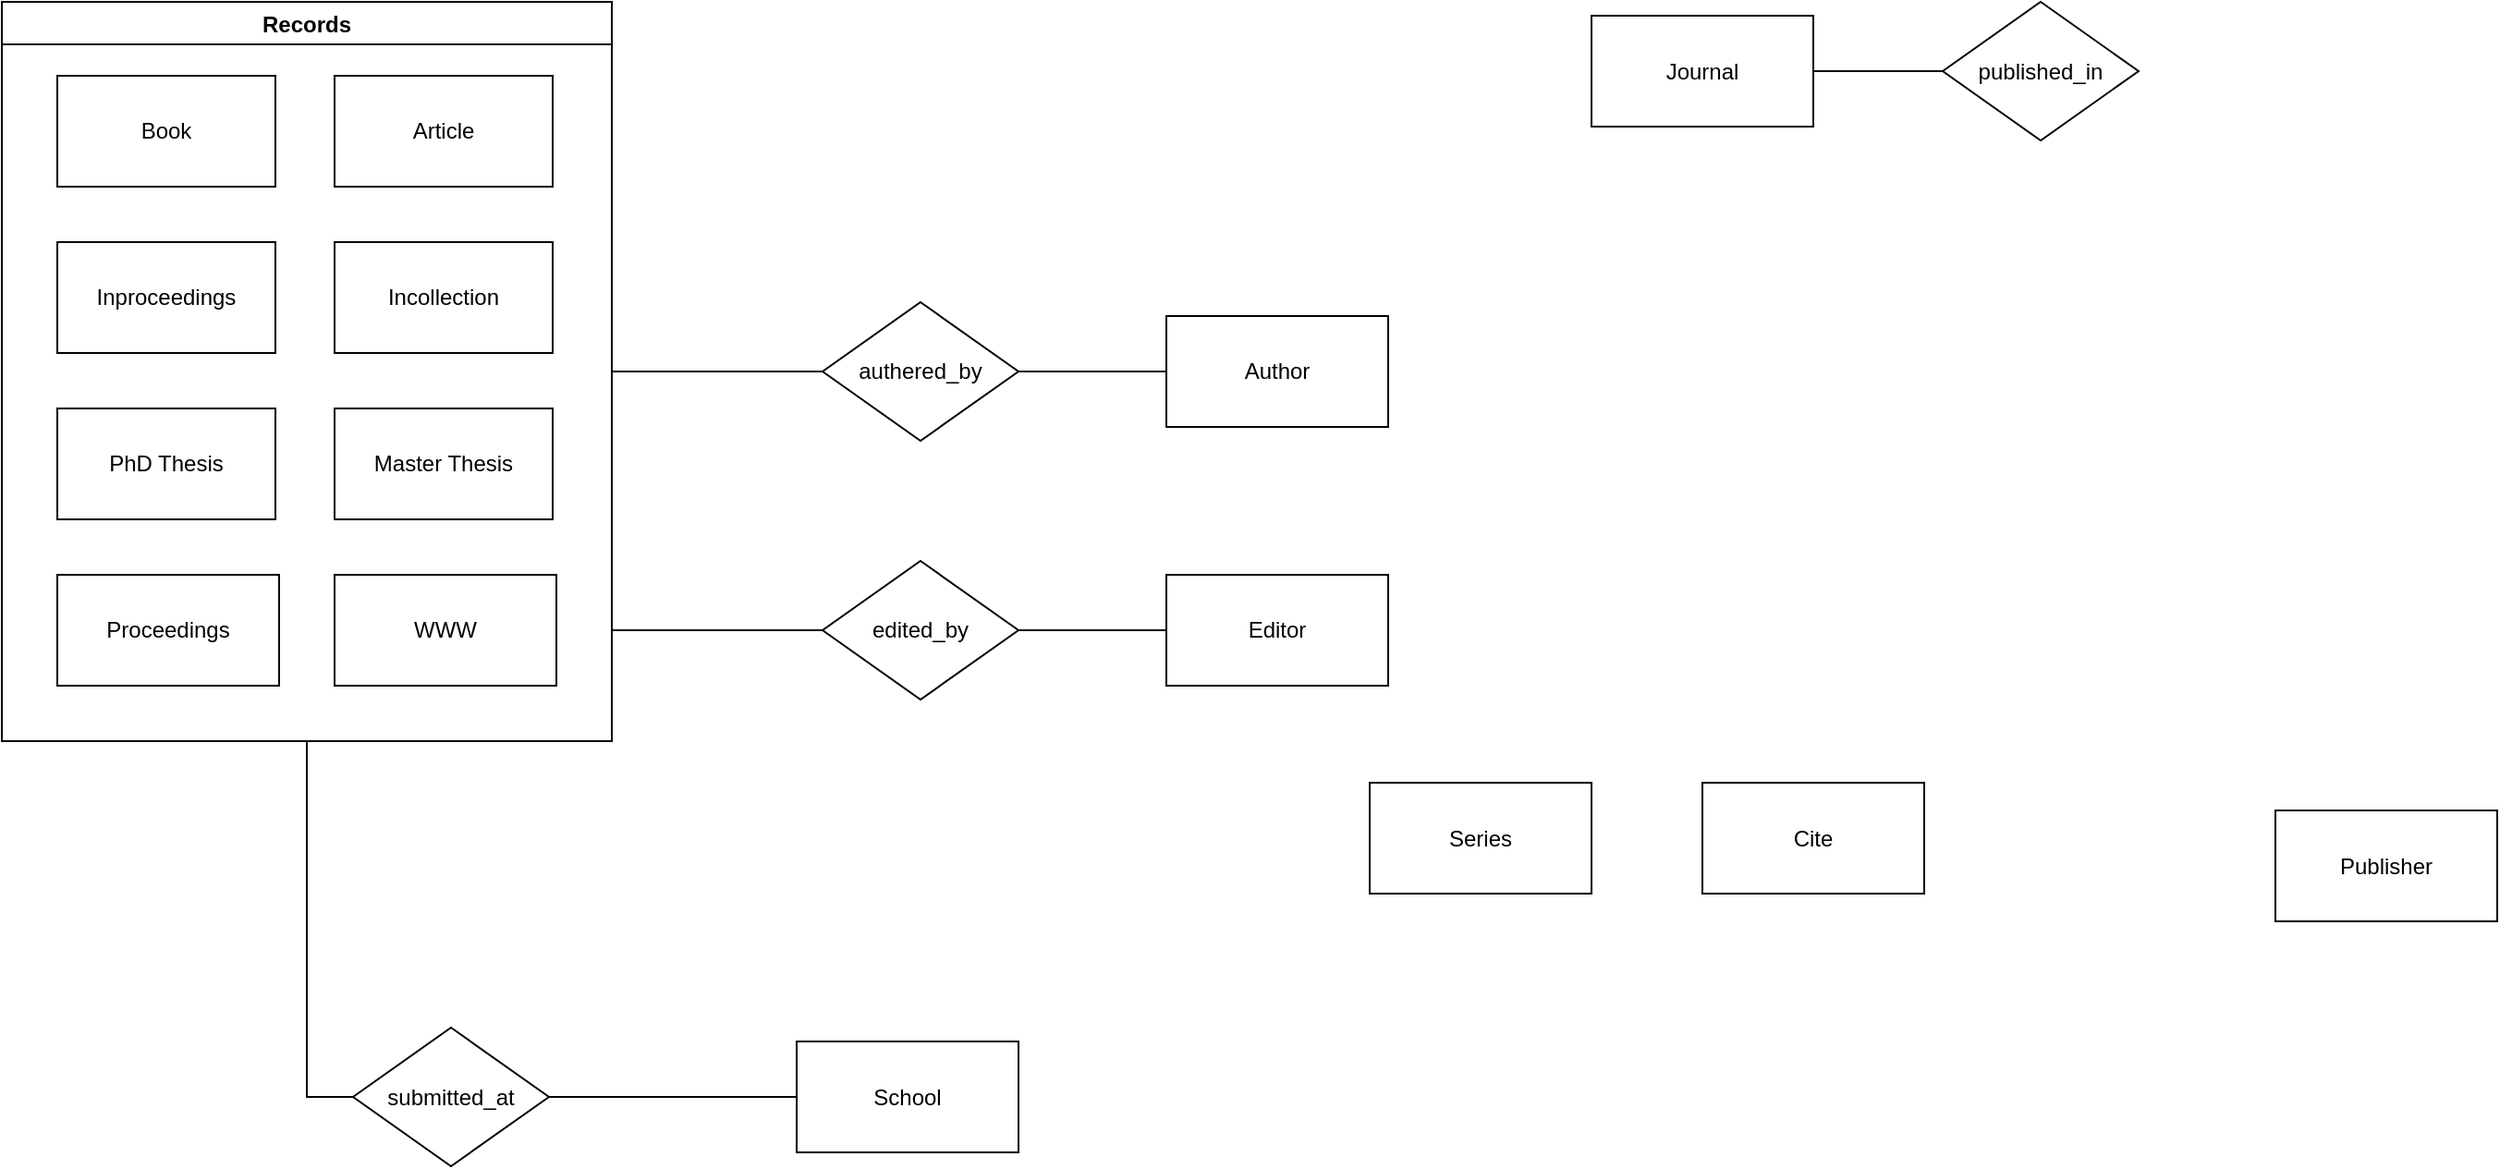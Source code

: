 <mxfile version="20.5.1" type="device" pages="2"><diagram id="uinh6-KzJ72cN0jIS-NX" name="Pagina-1"><mxGraphModel dx="1565" dy="489" grid="1" gridSize="10" guides="1" tooltips="1" connect="1" arrows="1" fold="1" page="1" pageScale="1" pageWidth="827" pageHeight="1169" math="0" shadow="0"><root><mxCell id="0"/><mxCell id="1" parent="0"/><mxCell id="Or4CLOM39LYmFeHxcO7A-2" value="Author" style="rounded=0;whiteSpace=wrap;html=1;" parent="1" vertex="1"><mxGeometry x="-90" y="250" width="120" height="60" as="geometry"/></mxCell><mxCell id="Or4CLOM39LYmFeHxcO7A-6" value="" style="edgeStyle=orthogonalEdgeStyle;rounded=0;orthogonalLoop=1;jettySize=auto;html=1;strokeColor=default;endArrow=none;endFill=0;" parent="1" source="Or4CLOM39LYmFeHxcO7A-3" target="Or4CLOM39LYmFeHxcO7A-2" edge="1"><mxGeometry relative="1" as="geometry"/></mxCell><mxCell id="Or4CLOM39LYmFeHxcO7A-3" value="authered_by" style="rhombus;whiteSpace=wrap;html=1;" parent="1" vertex="1"><mxGeometry x="-276" y="242.5" width="106" height="75" as="geometry"/></mxCell><mxCell id="Or4CLOM39LYmFeHxcO7A-9" value="" style="edgeStyle=orthogonalEdgeStyle;rounded=0;orthogonalLoop=1;jettySize=auto;html=1;strokeColor=default;endArrow=none;endFill=0;" parent="1" source="Or4CLOM39LYmFeHxcO7A-7" target="Or4CLOM39LYmFeHxcO7A-8" edge="1"><mxGeometry relative="1" as="geometry"/></mxCell><mxCell id="Or4CLOM39LYmFeHxcO7A-7" value="Journal" style="rounded=0;whiteSpace=wrap;html=1;" parent="1" vertex="1"><mxGeometry x="140" y="87.5" width="120" height="60" as="geometry"/></mxCell><mxCell id="Or4CLOM39LYmFeHxcO7A-8" value="published_in" style="rhombus;whiteSpace=wrap;html=1;" parent="1" vertex="1"><mxGeometry x="330" y="80" width="106" height="75" as="geometry"/></mxCell><mxCell id="Or4CLOM39LYmFeHxcO7A-11" value="Editor" style="rounded=0;whiteSpace=wrap;html=1;" parent="1" vertex="1"><mxGeometry x="-90" y="390" width="120" height="60" as="geometry"/></mxCell><mxCell id="Or4CLOM39LYmFeHxcO7A-14" value="" style="edgeStyle=orthogonalEdgeStyle;rounded=0;orthogonalLoop=1;jettySize=auto;html=1;strokeColor=default;endArrow=none;endFill=0;" parent="1" source="Or4CLOM39LYmFeHxcO7A-12" target="Or4CLOM39LYmFeHxcO7A-11" edge="1"><mxGeometry relative="1" as="geometry"/></mxCell><mxCell id="Or4CLOM39LYmFeHxcO7A-12" value="edited_by" style="rhombus;whiteSpace=wrap;html=1;" parent="1" vertex="1"><mxGeometry x="-276" y="382.5" width="106" height="75" as="geometry"/></mxCell><mxCell id="Or4CLOM39LYmFeHxcO7A-15" value="Publisher" style="rounded=0;whiteSpace=wrap;html=1;" parent="1" vertex="1"><mxGeometry x="510" y="517.5" width="120" height="60" as="geometry"/></mxCell><mxCell id="MRn4ftOc_eqNtBAk4HR5-1" style="edgeStyle=orthogonalEdgeStyle;rounded=0;orthogonalLoop=1;jettySize=auto;html=1;entryX=0;entryY=0.5;entryDx=0;entryDy=0;strokeColor=default;endArrow=none;endFill=0;" parent="1" source="Or4CLOM39LYmFeHxcO7A-17" target="Or4CLOM39LYmFeHxcO7A-3" edge="1"><mxGeometry relative="1" as="geometry"/></mxCell><mxCell id="MRn4ftOc_eqNtBAk4HR5-8" style="edgeStyle=orthogonalEdgeStyle;rounded=0;orthogonalLoop=1;jettySize=auto;html=1;exitX=1;exitY=0.75;exitDx=0;exitDy=0;entryX=0;entryY=0.5;entryDx=0;entryDy=0;endArrow=none;endFill=0;" parent="1" source="Or4CLOM39LYmFeHxcO7A-17" target="Or4CLOM39LYmFeHxcO7A-12" edge="1"><mxGeometry relative="1" as="geometry"><Array as="points"><mxPoint x="-390" y="420"/></Array></mxGeometry></mxCell><mxCell id="MRn4ftOc_eqNtBAk4HR5-9" style="edgeStyle=orthogonalEdgeStyle;rounded=0;orthogonalLoop=1;jettySize=auto;html=1;exitX=0.5;exitY=1;exitDx=0;exitDy=0;entryX=0;entryY=0.5;entryDx=0;entryDy=0;endArrow=none;endFill=0;" parent="1" source="Or4CLOM39LYmFeHxcO7A-17" target="MRn4ftOc_eqNtBAk4HR5-2" edge="1"><mxGeometry relative="1" as="geometry"/></mxCell><mxCell id="Or4CLOM39LYmFeHxcO7A-17" value="Records" style="swimlane;" parent="1" vertex="1"><mxGeometry x="-720" y="80" width="330" height="400" as="geometry"><mxRectangle x="-720" y="80" width="90" height="30" as="alternateBounds"/></mxGeometry></mxCell><mxCell id="Or4CLOM39LYmFeHxcO7A-1" value="Article" style="rounded=0;whiteSpace=wrap;html=1;" parent="Or4CLOM39LYmFeHxcO7A-17" vertex="1"><mxGeometry x="180" y="40" width="118" height="60" as="geometry"/></mxCell><mxCell id="Or4CLOM39LYmFeHxcO7A-16" value="Book" style="rounded=0;whiteSpace=wrap;html=1;" parent="Or4CLOM39LYmFeHxcO7A-17" vertex="1"><mxGeometry x="30" y="40" width="118" height="60" as="geometry"/></mxCell><mxCell id="Or4CLOM39LYmFeHxcO7A-18" value="Incollection" style="rounded=0;whiteSpace=wrap;html=1;" parent="Or4CLOM39LYmFeHxcO7A-17" vertex="1"><mxGeometry x="180" y="130" width="118" height="60" as="geometry"/></mxCell><mxCell id="Or4CLOM39LYmFeHxcO7A-19" value="Inproceedings" style="rounded=0;whiteSpace=wrap;html=1;" parent="Or4CLOM39LYmFeHxcO7A-17" vertex="1"><mxGeometry x="30" y="130" width="118" height="60" as="geometry"/></mxCell><mxCell id="Or4CLOM39LYmFeHxcO7A-20" value="Master Thesis" style="rounded=0;whiteSpace=wrap;html=1;" parent="Or4CLOM39LYmFeHxcO7A-17" vertex="1"><mxGeometry x="180" y="220" width="118" height="60" as="geometry"/></mxCell><mxCell id="Or4CLOM39LYmFeHxcO7A-21" value="PhD Thesis" style="rounded=0;whiteSpace=wrap;html=1;" parent="Or4CLOM39LYmFeHxcO7A-17" vertex="1"><mxGeometry x="30" y="220" width="118" height="60" as="geometry"/></mxCell><mxCell id="Or4CLOM39LYmFeHxcO7A-25" value="Proceedings" style="rounded=0;whiteSpace=wrap;html=1;" parent="Or4CLOM39LYmFeHxcO7A-17" vertex="1"><mxGeometry x="30" y="310" width="120" height="60" as="geometry"/></mxCell><mxCell id="Or4CLOM39LYmFeHxcO7A-26" value="WWW" style="rounded=0;whiteSpace=wrap;html=1;" parent="Or4CLOM39LYmFeHxcO7A-17" vertex="1"><mxGeometry x="180" y="310" width="120" height="60" as="geometry"/></mxCell><mxCell id="Or4CLOM39LYmFeHxcO7A-22" value="School" style="rounded=0;whiteSpace=wrap;html=1;" parent="1" vertex="1"><mxGeometry x="-290" y="642.5" width="120" height="60" as="geometry"/></mxCell><mxCell id="Or4CLOM39LYmFeHxcO7A-23" value="Series" style="rounded=0;whiteSpace=wrap;html=1;" parent="1" vertex="1"><mxGeometry x="20" y="502.5" width="120" height="60" as="geometry"/></mxCell><mxCell id="Or4CLOM39LYmFeHxcO7A-24" value="Cite" style="rounded=0;whiteSpace=wrap;html=1;" parent="1" vertex="1"><mxGeometry x="200" y="502.5" width="120" height="60" as="geometry"/></mxCell><mxCell id="MRn4ftOc_eqNtBAk4HR5-6" style="edgeStyle=orthogonalEdgeStyle;rounded=0;orthogonalLoop=1;jettySize=auto;html=1;entryX=0;entryY=0.5;entryDx=0;entryDy=0;strokeColor=default;endArrow=none;endFill=0;" parent="1" source="MRn4ftOc_eqNtBAk4HR5-2" target="Or4CLOM39LYmFeHxcO7A-22" edge="1"><mxGeometry relative="1" as="geometry"/></mxCell><mxCell id="MRn4ftOc_eqNtBAk4HR5-2" value="submitted_at" style="rhombus;whiteSpace=wrap;html=1;" parent="1" vertex="1"><mxGeometry x="-530" y="635" width="106" height="75" as="geometry"/></mxCell></root></mxGraphModel></diagram><diagram id="VKkgoo-MH21-MiD3B1JG" name="Page-2"><mxGraphModel dx="1938" dy="889" grid="1" gridSize="10" guides="1" tooltips="1" connect="1" arrows="1" fold="1" page="0" pageScale="1" pageWidth="850" pageHeight="1100" math="0" shadow="0"><root><mxCell id="0"/><mxCell id="1" parent="0"/><mxCell id="_DYHWMRoVcrcvVnwth_r-1" value="Author" style="rounded=0;whiteSpace=wrap;html=1;" parent="1" vertex="1"><mxGeometry x="-160" y="250" width="120" height="60" as="geometry"/></mxCell><mxCell id="_DYHWMRoVcrcvVnwth_r-2" value="" style="edgeStyle=orthogonalEdgeStyle;rounded=0;orthogonalLoop=1;jettySize=auto;html=1;strokeColor=default;endArrow=none;endFill=0;" parent="1" source="_DYHWMRoVcrcvVnwth_r-3" target="_DYHWMRoVcrcvVnwth_r-1" edge="1"><mxGeometry relative="1" as="geometry"/></mxCell><mxCell id="_DYHWMRoVcrcvVnwth_r-34" style="edgeStyle=orthogonalEdgeStyle;rounded=0;orthogonalLoop=1;jettySize=auto;html=1;exitX=0;exitY=0.5;exitDx=0;exitDy=0;entryX=0.911;entryY=-0.011;entryDx=0;entryDy=0;entryPerimeter=0;endArrow=none;endFill=0;" parent="1" source="_DYHWMRoVcrcvVnwth_r-3" target="_DYHWMRoVcrcvVnwth_r-28" edge="1"><mxGeometry relative="1" as="geometry"/></mxCell><mxCell id="_DYHWMRoVcrcvVnwth_r-3" value="authored_by" style="rhombus;whiteSpace=wrap;html=1;" parent="1" vertex="1"><mxGeometry x="-333" y="242.5" width="106" height="75" as="geometry"/></mxCell><mxCell id="_DYHWMRoVcrcvVnwth_r-4" value="" style="edgeStyle=orthogonalEdgeStyle;rounded=0;orthogonalLoop=1;jettySize=auto;html=1;strokeColor=default;endArrow=none;endFill=0;" parent="1" source="_DYHWMRoVcrcvVnwth_r-5" target="_DYHWMRoVcrcvVnwth_r-6" edge="1"><mxGeometry relative="1" as="geometry"/></mxCell><mxCell id="_DYHWMRoVcrcvVnwth_r-5" value="Journal" style="rounded=0;whiteSpace=wrap;html=1;" parent="1" vertex="1"><mxGeometry x="-881" width="120" height="60" as="geometry"/></mxCell><mxCell id="_DYHWMRoVcrcvVnwth_r-6" value="published_in" style="rhombus;whiteSpace=wrap;html=1;" parent="1" vertex="1"><mxGeometry x="-874" y="129.5" width="106" height="75" as="geometry"/></mxCell><mxCell id="_DYHWMRoVcrcvVnwth_r-7" value="Editor" style="rounded=0;whiteSpace=wrap;html=1;" parent="1" vertex="1"><mxGeometry x="-160" y="380" width="120" height="60" as="geometry"/></mxCell><mxCell id="_DYHWMRoVcrcvVnwth_r-8" value="" style="edgeStyle=orthogonalEdgeStyle;rounded=0;orthogonalLoop=1;jettySize=auto;html=1;strokeColor=default;endArrow=none;endFill=0;" parent="1" source="_DYHWMRoVcrcvVnwth_r-9" target="_DYHWMRoVcrcvVnwth_r-7" edge="1"><mxGeometry relative="1" as="geometry"/></mxCell><mxCell id="_DYHWMRoVcrcvVnwth_r-33" style="edgeStyle=orthogonalEdgeStyle;rounded=0;orthogonalLoop=1;jettySize=auto;html=1;exitX=0;exitY=0.5;exitDx=0;exitDy=0;entryX=1;entryY=0.5;entryDx=0;entryDy=0;endArrow=none;endFill=0;" parent="1" source="_DYHWMRoVcrcvVnwth_r-9" target="_DYHWMRoVcrcvVnwth_r-28" edge="1"><mxGeometry relative="1" as="geometry"/></mxCell><mxCell id="_DYHWMRoVcrcvVnwth_r-9" value="edited_by" style="rhombus;whiteSpace=wrap;html=1;" parent="1" vertex="1"><mxGeometry x="-333" y="372.5" width="106" height="75" as="geometry"/></mxCell><mxCell id="_DYHWMRoVcrcvVnwth_r-10" value="Publisher" style="rounded=0;whiteSpace=wrap;html=1;" parent="1" vertex="1"><mxGeometry x="-699.5" y="-90" width="120" height="60" as="geometry"/></mxCell><mxCell id="_DYHWMRoVcrcvVnwth_r-23" value="School" style="rounded=0;whiteSpace=wrap;html=1;" parent="1" vertex="1"><mxGeometry x="-881" y="380" width="120" height="60" as="geometry"/></mxCell><mxCell id="_DYHWMRoVcrcvVnwth_r-24" value="Series" style="rounded=0;whiteSpace=wrap;html=1;" parent="1" vertex="1"><mxGeometry x="-340" y="23" width="120" height="60" as="geometry"/></mxCell><mxCell id="_DYHWMRoVcrcvVnwth_r-31" style="edgeStyle=orthogonalEdgeStyle;rounded=0;orthogonalLoop=1;jettySize=auto;html=1;exitX=0;exitY=0.5;exitDx=0;exitDy=0;entryX=1;entryY=0.5;entryDx=0;entryDy=0;endArrow=none;endFill=0;" parent="1" source="_DYHWMRoVcrcvVnwth_r-27" target="_DYHWMRoVcrcvVnwth_r-23" edge="1"><mxGeometry relative="1" as="geometry"/></mxCell><mxCell id="_DYHWMRoVcrcvVnwth_r-32" style="edgeStyle=orthogonalEdgeStyle;rounded=0;orthogonalLoop=1;jettySize=auto;html=1;exitX=1;exitY=0.5;exitDx=0;exitDy=0;entryX=0;entryY=0.5;entryDx=0;entryDy=0;endArrow=none;endFill=0;" parent="1" source="_DYHWMRoVcrcvVnwth_r-27" target="_DYHWMRoVcrcvVnwth_r-28" edge="1"><mxGeometry relative="1" as="geometry"/></mxCell><mxCell id="_DYHWMRoVcrcvVnwth_r-27" value="submitted_at" style="rhombus;whiteSpace=wrap;html=1;" parent="1" vertex="1"><mxGeometry x="-693" y="372.5" width="106" height="75" as="geometry"/></mxCell><mxCell id="F7Q3wQapJBi6zW8RQ82X-1" style="edgeStyle=orthogonalEdgeStyle;rounded=0;orthogonalLoop=1;jettySize=auto;html=1;exitX=0.25;exitY=0;exitDx=0;exitDy=0;entryX=0;entryY=1;entryDx=0;entryDy=0;endArrow=none;endFill=0;" edge="1" parent="1" source="_DYHWMRoVcrcvVnwth_r-28" target="_DYHWMRoVcrcvVnwth_r-42"><mxGeometry relative="1" as="geometry"><Array as="points"><mxPoint x="-486" y="380"/><mxPoint x="-486" y="209"/></Array></mxGeometry></mxCell><mxCell id="_DYHWMRoVcrcvVnwth_r-28" value="Divulgation" style="rounded=0;whiteSpace=wrap;html=1;" parent="1" vertex="1"><mxGeometry x="-520" y="380" width="120" height="60" as="geometry"/></mxCell><mxCell id="_DYHWMRoVcrcvVnwth_r-37" style="edgeStyle=orthogonalEdgeStyle;rounded=0;orthogonalLoop=1;jettySize=auto;html=1;exitX=0.5;exitY=0;exitDx=0;exitDy=0;entryX=0.5;entryY=1;entryDx=0;entryDy=0;endArrow=none;endFill=0;" parent="1" source="_DYHWMRoVcrcvVnwth_r-36" target="_DYHWMRoVcrcvVnwth_r-10" edge="1"><mxGeometry relative="1" as="geometry"/></mxCell><mxCell id="F7Q3wQapJBi6zW8RQ82X-6" style="edgeStyle=orthogonalEdgeStyle;rounded=0;orthogonalLoop=1;jettySize=auto;html=1;exitX=0.5;exitY=1;exitDx=0;exitDy=0;entryX=0.5;entryY=0;entryDx=0;entryDy=0;endArrow=none;endFill=0;" edge="1" parent="1" source="_DYHWMRoVcrcvVnwth_r-36" target="F7Q3wQapJBi6zW8RQ82X-4"><mxGeometry relative="1" as="geometry"/></mxCell><mxCell id="_DYHWMRoVcrcvVnwth_r-36" value="published_by" style="rhombus;whiteSpace=wrap;html=1;" parent="1" vertex="1"><mxGeometry x="-692.5" y="15" width="106" height="75" as="geometry"/></mxCell><mxCell id="_DYHWMRoVcrcvVnwth_r-40" style="edgeStyle=orthogonalEdgeStyle;rounded=0;orthogonalLoop=1;jettySize=auto;html=1;exitX=0.5;exitY=0;exitDx=0;exitDy=0;entryX=0.5;entryY=1;entryDx=0;entryDy=0;endArrow=none;endFill=0;" parent="1" source="_DYHWMRoVcrcvVnwth_r-39" target="_DYHWMRoVcrcvVnwth_r-24" edge="1"><mxGeometry relative="1" as="geometry"/></mxCell><mxCell id="_DYHWMRoVcrcvVnwth_r-41" style="edgeStyle=orthogonalEdgeStyle;rounded=0;orthogonalLoop=1;jettySize=auto;html=1;exitX=0;exitY=0.5;exitDx=0;exitDy=0;entryX=0.827;entryY=0.01;entryDx=0;entryDy=0;endArrow=none;endFill=0;entryPerimeter=0;" parent="1" source="_DYHWMRoVcrcvVnwth_r-39" target="_DYHWMRoVcrcvVnwth_r-28" edge="1"><mxGeometry relative="1" as="geometry"/></mxCell><mxCell id="_DYHWMRoVcrcvVnwth_r-39" value="is_part_of" style="rhombus;whiteSpace=wrap;html=1;" parent="1" vertex="1"><mxGeometry x="-333" y="123" width="106" height="75" as="geometry"/></mxCell><mxCell id="_DYHWMRoVcrcvVnwth_r-42" value="has_citation" style="rhombus;whiteSpace=wrap;html=1;" parent="1" vertex="1"><mxGeometry x="-513" y="-37" width="106" height="75" as="geometry"/></mxCell><mxCell id="V3W-DA6dhed-CkYGkt_6-9" style="edgeStyle=orthogonalEdgeStyle;rounded=0;orthogonalLoop=1;jettySize=auto;html=1;exitX=0.5;exitY=0;exitDx=0;exitDy=0;entryX=0.5;entryY=1;entryDx=0;entryDy=0;" parent="1" source="V3W-DA6dhed-CkYGkt_6-1" target="_DYHWMRoVcrcvVnwth_r-28" edge="1"><mxGeometry relative="1" as="geometry"/></mxCell><mxCell id="V3W-DA6dhed-CkYGkt_6-1" value="PhD Thesis" style="rounded=0;whiteSpace=wrap;html=1;" parent="1" vertex="1"><mxGeometry x="-1009.5" y="540" width="118" height="60" as="geometry"/></mxCell><mxCell id="V3W-DA6dhed-CkYGkt_6-10" style="edgeStyle=orthogonalEdgeStyle;rounded=0;orthogonalLoop=1;jettySize=auto;html=1;exitX=0.5;exitY=0;exitDx=0;exitDy=0;" parent="1" source="V3W-DA6dhed-CkYGkt_6-2" edge="1"><mxGeometry relative="1" as="geometry"><mxPoint x="-460" y="440.0" as="targetPoint"/></mxGeometry></mxCell><mxCell id="V3W-DA6dhed-CkYGkt_6-2" value="Master Thesis" style="rounded=0;whiteSpace=wrap;html=1;" parent="1" vertex="1"><mxGeometry x="-868.5" y="540" width="118" height="60" as="geometry"/></mxCell><mxCell id="V3W-DA6dhed-CkYGkt_6-11" style="edgeStyle=orthogonalEdgeStyle;rounded=0;orthogonalLoop=1;jettySize=auto;html=1;exitX=0.5;exitY=0;exitDx=0;exitDy=0;" parent="1" source="V3W-DA6dhed-CkYGkt_6-3" edge="1"><mxGeometry relative="1" as="geometry"><mxPoint x="-460" y="440.0" as="targetPoint"/></mxGeometry></mxCell><mxCell id="V3W-DA6dhed-CkYGkt_6-3" value="Proceedings" style="rounded=0;whiteSpace=wrap;html=1;" parent="1" vertex="1"><mxGeometry x="-730.5" y="540" width="120" height="60" as="geometry"/></mxCell><mxCell id="V3W-DA6dhed-CkYGkt_6-12" style="edgeStyle=orthogonalEdgeStyle;rounded=0;orthogonalLoop=1;jettySize=auto;html=1;exitX=0.5;exitY=0;exitDx=0;exitDy=0;entryX=0.5;entryY=1;entryDx=0;entryDy=0;" parent="1" source="V3W-DA6dhed-CkYGkt_6-4" target="_DYHWMRoVcrcvVnwth_r-28" edge="1"><mxGeometry relative="1" as="geometry"/></mxCell><mxCell id="V3W-DA6dhed-CkYGkt_6-4" value="Inproceedings" style="rounded=0;whiteSpace=wrap;html=1;" parent="1" vertex="1"><mxGeometry x="-590.5" y="540" width="118" height="60" as="geometry"/></mxCell><mxCell id="V3W-DA6dhed-CkYGkt_6-13" style="edgeStyle=orthogonalEdgeStyle;rounded=0;orthogonalLoop=1;jettySize=auto;html=1;exitX=0.5;exitY=0;exitDx=0;exitDy=0;" parent="1" source="V3W-DA6dhed-CkYGkt_6-5" edge="1"><mxGeometry relative="1" as="geometry"><mxPoint x="-460" y="440.0" as="targetPoint"/></mxGeometry></mxCell><mxCell id="V3W-DA6dhed-CkYGkt_6-5" value="Book" style="rounded=0;whiteSpace=wrap;html=1;" parent="1" vertex="1"><mxGeometry x="-450.5" y="540" width="118" height="60" as="geometry"/></mxCell><mxCell id="V3W-DA6dhed-CkYGkt_6-14" style="edgeStyle=orthogonalEdgeStyle;rounded=0;orthogonalLoop=1;jettySize=auto;html=1;exitX=0.5;exitY=0;exitDx=0;exitDy=0;" parent="1" source="V3W-DA6dhed-CkYGkt_6-6" edge="1"><mxGeometry relative="1" as="geometry"><mxPoint x="-460" y="440.0" as="targetPoint"/></mxGeometry></mxCell><mxCell id="V3W-DA6dhed-CkYGkt_6-6" value="Incollection" style="rounded=0;whiteSpace=wrap;html=1;" parent="1" vertex="1"><mxGeometry x="-310.5" y="540" width="118" height="60" as="geometry"/></mxCell><mxCell id="V3W-DA6dhed-CkYGkt_6-15" style="edgeStyle=orthogonalEdgeStyle;rounded=0;orthogonalLoop=1;jettySize=auto;html=1;exitX=0.5;exitY=0;exitDx=0;exitDy=0;" parent="1" source="V3W-DA6dhed-CkYGkt_6-7" edge="1"><mxGeometry relative="1" as="geometry"><mxPoint x="-460" y="440.0" as="targetPoint"/></mxGeometry></mxCell><mxCell id="V3W-DA6dhed-CkYGkt_6-7" value="Article" style="rounded=0;whiteSpace=wrap;html=1;" parent="1" vertex="1"><mxGeometry x="-170.5" y="540" width="118" height="60" as="geometry"/></mxCell><mxCell id="V3W-DA6dhed-CkYGkt_6-16" style="edgeStyle=orthogonalEdgeStyle;rounded=0;orthogonalLoop=1;jettySize=auto;html=1;exitX=0.5;exitY=0;exitDx=0;exitDy=0;" parent="1" source="V3W-DA6dhed-CkYGkt_6-8" edge="1"><mxGeometry relative="1" as="geometry"><mxPoint x="-460" y="440.0" as="targetPoint"/></mxGeometry></mxCell><mxCell id="V3W-DA6dhed-CkYGkt_6-8" value="WWW" style="rounded=0;whiteSpace=wrap;html=1;" parent="1" vertex="1"><mxGeometry x="-30.5" y="540" width="120" height="60" as="geometry"/></mxCell><mxCell id="V3W-DA6dhed-CkYGkt_6-17" value="&lt;font style=&quot;font-size: 15px;&quot;&gt;(T,E)&lt;/font&gt;" style="text;html=1;align=center;verticalAlign=middle;resizable=0;points=[];autosize=1;strokeColor=none;fillColor=none;" parent="1" vertex="1"><mxGeometry x="-467" y="447.5" width="60" height="30" as="geometry"/></mxCell><mxCell id="duD693x2jWmGsjfX8E4v-1" value="1:N" style="text;html=1;align=center;verticalAlign=middle;resizable=0;points=[];autosize=1;strokeColor=none;fillColor=none;fontSize=15;" parent="1" vertex="1"><mxGeometry x="-761" y="380" width="50" height="30" as="geometry"/></mxCell><mxCell id="duD693x2jWmGsjfX8E4v-2" value="0:1" style="text;html=1;align=center;verticalAlign=middle;resizable=0;points=[];autosize=1;strokeColor=none;fillColor=none;fontSize=15;" parent="1" vertex="1"><mxGeometry x="-560" y="410" width="40" height="30" as="geometry"/></mxCell><mxCell id="duD693x2jWmGsjfX8E4v-3" value="1:1" style="text;html=1;align=center;verticalAlign=middle;resizable=0;points=[];autosize=1;strokeColor=none;fillColor=none;fontSize=15;" parent="1" vertex="1"><mxGeometry x="-745" y="167" width="40" height="30" as="geometry"/></mxCell><mxCell id="duD693x2jWmGsjfX8E4v-4" value="1:1" style="text;html=1;align=center;verticalAlign=middle;resizable=0;points=[];autosize=1;strokeColor=none;fillColor=none;fontSize=15;" parent="1" vertex="1"><mxGeometry x="-685" y="107" width="40" height="30" as="geometry"/></mxCell><mxCell id="duD693x2jWmGsjfX8E4v-6" value="0:N" style="text;html=1;align=center;verticalAlign=middle;resizable=0;points=[];autosize=1;strokeColor=none;fillColor=none;fontSize=15;" parent="1" vertex="1"><mxGeometry x="-530" y="70" width="50" height="30" as="geometry"/></mxCell><mxCell id="duD693x2jWmGsjfX8E4v-7" value="0:N" style="text;html=1;align=center;verticalAlign=middle;resizable=0;points=[];autosize=1;strokeColor=none;fillColor=none;fontSize=15;" parent="1" vertex="1"><mxGeometry x="-425" y="220" width="50" height="30" as="geometry"/></mxCell><mxCell id="duD693x2jWmGsjfX8E4v-8" value="0:N" style="text;html=1;align=center;verticalAlign=middle;resizable=0;points=[];autosize=1;strokeColor=none;fillColor=none;fontSize=15;" parent="1" vertex="1"><mxGeometry x="-405" y="410" width="50" height="30" as="geometry"/></mxCell><mxCell id="duD693x2jWmGsjfX8E4v-9" value="1:N" style="text;html=1;align=center;verticalAlign=middle;resizable=0;points=[];autosize=1;strokeColor=none;fillColor=none;fontSize=15;" parent="1" vertex="1"><mxGeometry x="-412" y="340" width="50" height="30" as="geometry"/></mxCell><mxCell id="duD693x2jWmGsjfX8E4v-10" value="1:N" style="text;html=1;align=center;verticalAlign=middle;resizable=0;points=[];autosize=1;strokeColor=none;fillColor=none;fontSize=15;" parent="1" vertex="1"><mxGeometry x="-820.5" y="60" width="50" height="30" as="geometry"/></mxCell><mxCell id="duD693x2jWmGsjfX8E4v-11" value="1:N" style="text;html=1;align=center;verticalAlign=middle;resizable=0;points=[];autosize=1;strokeColor=none;fillColor=none;fontSize=15;" parent="1" vertex="1"><mxGeometry x="-640" y="-30" width="50" height="30" as="geometry"/></mxCell><mxCell id="duD693x2jWmGsjfX8E4v-13" value="1:N" style="text;html=1;align=center;verticalAlign=middle;resizable=0;points=[];autosize=1;strokeColor=none;fillColor=none;fontSize=15;" parent="1" vertex="1"><mxGeometry x="-280" y="83" width="50" height="30" as="geometry"/></mxCell><mxCell id="duD693x2jWmGsjfX8E4v-14" value="1:N" style="text;html=1;align=center;verticalAlign=middle;resizable=0;points=[];autosize=1;strokeColor=none;fillColor=none;fontSize=15;" parent="1" vertex="1"><mxGeometry x="-210" y="250" width="50" height="30" as="geometry"/></mxCell><mxCell id="duD693x2jWmGsjfX8E4v-15" value="1:N" style="text;html=1;align=center;verticalAlign=middle;resizable=0;points=[];autosize=1;strokeColor=none;fillColor=none;fontSize=15;" parent="1" vertex="1"><mxGeometry x="-210" y="380" width="50" height="30" as="geometry"/></mxCell><mxCell id="F7Q3wQapJBi6zW8RQ82X-2" style="edgeStyle=orthogonalEdgeStyle;rounded=0;orthogonalLoop=1;jettySize=auto;html=1;exitX=0.25;exitY=0;exitDx=0;exitDy=0;entryX=0;entryY=1;entryDx=0;entryDy=0;endArrow=none;endFill=0;" edge="1" parent="1"><mxGeometry relative="1" as="geometry"><mxPoint x="-439" y="380" as="sourcePoint"/><mxPoint x="-435.5" y="19.25" as="targetPoint"/><Array as="points"><mxPoint x="-435" y="380"/><mxPoint x="-435" y="209"/></Array></mxGeometry></mxCell><mxCell id="F7Q3wQapJBi6zW8RQ82X-3" value="0:N" style="text;html=1;align=center;verticalAlign=middle;resizable=0;points=[];autosize=1;strokeColor=none;fillColor=none;fontSize=15;" vertex="1" parent="1"><mxGeometry x="-440" y="70" width="50" height="30" as="geometry"/></mxCell><mxCell id="F7Q3wQapJBi6zW8RQ82X-5" style="edgeStyle=orthogonalEdgeStyle;rounded=0;orthogonalLoop=1;jettySize=auto;html=1;exitX=0;exitY=0.5;exitDx=0;exitDy=0;endArrow=none;endFill=0;entryX=1;entryY=0.5;entryDx=0;entryDy=0;" edge="1" parent="1" source="F7Q3wQapJBi6zW8RQ82X-4" target="_DYHWMRoVcrcvVnwth_r-6"><mxGeometry relative="1" as="geometry"><mxPoint x="-749.5" y="167" as="targetPoint"/></mxGeometry></mxCell><mxCell id="F7Q3wQapJBi6zW8RQ82X-12" style="edgeStyle=orthogonalEdgeStyle;rounded=0;orthogonalLoop=1;jettySize=auto;html=1;exitX=0.5;exitY=1;exitDx=0;exitDy=0;entryX=0.5;entryY=0;entryDx=0;entryDy=0;endArrow=none;endFill=0;" edge="1" parent="1" source="F7Q3wQapJBi6zW8RQ82X-4" target="F7Q3wQapJBi6zW8RQ82X-10"><mxGeometry relative="1" as="geometry"/></mxCell><mxCell id="F7Q3wQapJBi6zW8RQ82X-4" value="Publication" style="rounded=0;whiteSpace=wrap;html=1;" vertex="1" parent="1"><mxGeometry x="-699.5" y="137" width="120" height="60" as="geometry"/></mxCell><mxCell id="F7Q3wQapJBi6zW8RQ82X-8" value="0:N" style="text;html=1;align=center;verticalAlign=middle;resizable=0;points=[];autosize=1;strokeColor=none;fillColor=none;fontSize=15;" vertex="1" parent="1"><mxGeometry x="-558" y="350" width="50" height="30" as="geometry"/></mxCell><mxCell id="F7Q3wQapJBi6zW8RQ82X-9" value="1:1" style="text;html=1;align=center;verticalAlign=middle;resizable=0;points=[];autosize=1;strokeColor=none;fillColor=none;fontSize=15;" vertex="1" parent="1"><mxGeometry x="-635" y="197" width="40" height="30" as="geometry"/></mxCell><mxCell id="F7Q3wQapJBi6zW8RQ82X-11" style="edgeStyle=orthogonalEdgeStyle;rounded=0;orthogonalLoop=1;jettySize=auto;html=1;exitX=1;exitY=0.5;exitDx=0;exitDy=0;endArrow=none;endFill=0;entryX=0.083;entryY=-0.033;entryDx=0;entryDy=0;entryPerimeter=0;" edge="1" parent="1" source="F7Q3wQapJBi6zW8RQ82X-10" target="_DYHWMRoVcrcvVnwth_r-28"><mxGeometry relative="1" as="geometry"><mxPoint x="-490" y="350" as="targetPoint"/></mxGeometry></mxCell><mxCell id="F7Q3wQapJBi6zW8RQ82X-10" value="present_in" style="rhombus;whiteSpace=wrap;html=1;" vertex="1" parent="1"><mxGeometry x="-693" y="242.5" width="106" height="75" as="geometry"/></mxCell></root></mxGraphModel></diagram></mxfile>